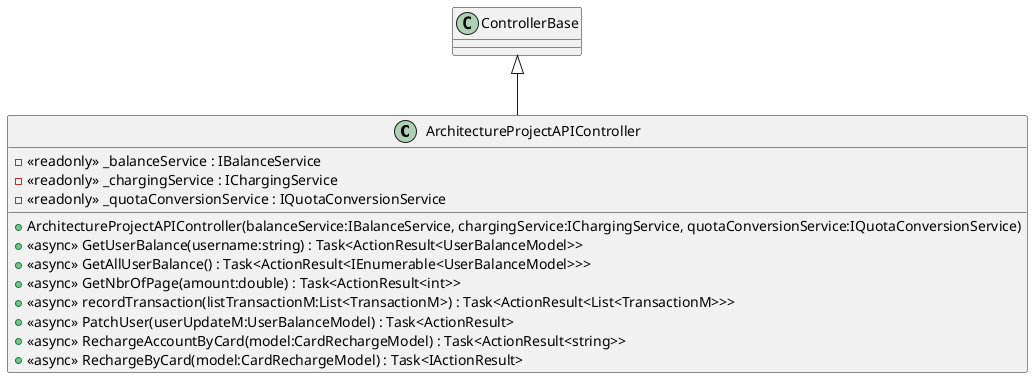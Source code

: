 @startuml
class ArchitectureProjectAPIController {
    - <<readonly>> _balanceService : IBalanceService
    - <<readonly>> _chargingService : IChargingService
    - <<readonly>> _quotaConversionService : IQuotaConversionService
    + ArchitectureProjectAPIController(balanceService:IBalanceService, chargingService:IChargingService, quotaConversionService:IQuotaConversionService)
    + <<async>> GetUserBalance(username:string) : Task<ActionResult<UserBalanceModel>>
    + <<async>> GetAllUserBalance() : Task<ActionResult<IEnumerable<UserBalanceModel>>>
    + <<async>> GetNbrOfPage(amount:double) : Task<ActionResult<int>>
    + <<async>> recordTransaction(listTransactionM:List<TransactionM>) : Task<ActionResult<List<TransactionM>>>
    + <<async>> PatchUser(userUpdateM:UserBalanceModel) : Task<ActionResult>
    + <<async>> RechargeAccountByCard(model:CardRechargeModel) : Task<ActionResult<string>>
    + <<async>> RechargeByCard(model:CardRechargeModel) : Task<IActionResult>
}
ControllerBase <|-- ArchitectureProjectAPIController
@enduml
